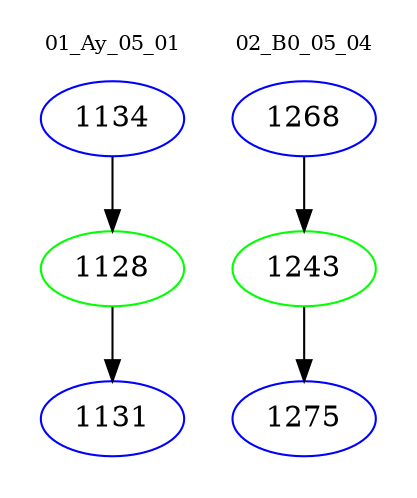 digraph{
subgraph cluster_0 {
color = white
label = "01_Ay_05_01";
fontsize=10;
T0_1134 [label="1134", color="blue"]
T0_1134 -> T0_1128 [color="black"]
T0_1128 [label="1128", color="green"]
T0_1128 -> T0_1131 [color="black"]
T0_1131 [label="1131", color="blue"]
}
subgraph cluster_1 {
color = white
label = "02_B0_05_04";
fontsize=10;
T1_1268 [label="1268", color="blue"]
T1_1268 -> T1_1243 [color="black"]
T1_1243 [label="1243", color="green"]
T1_1243 -> T1_1275 [color="black"]
T1_1275 [label="1275", color="blue"]
}
}
